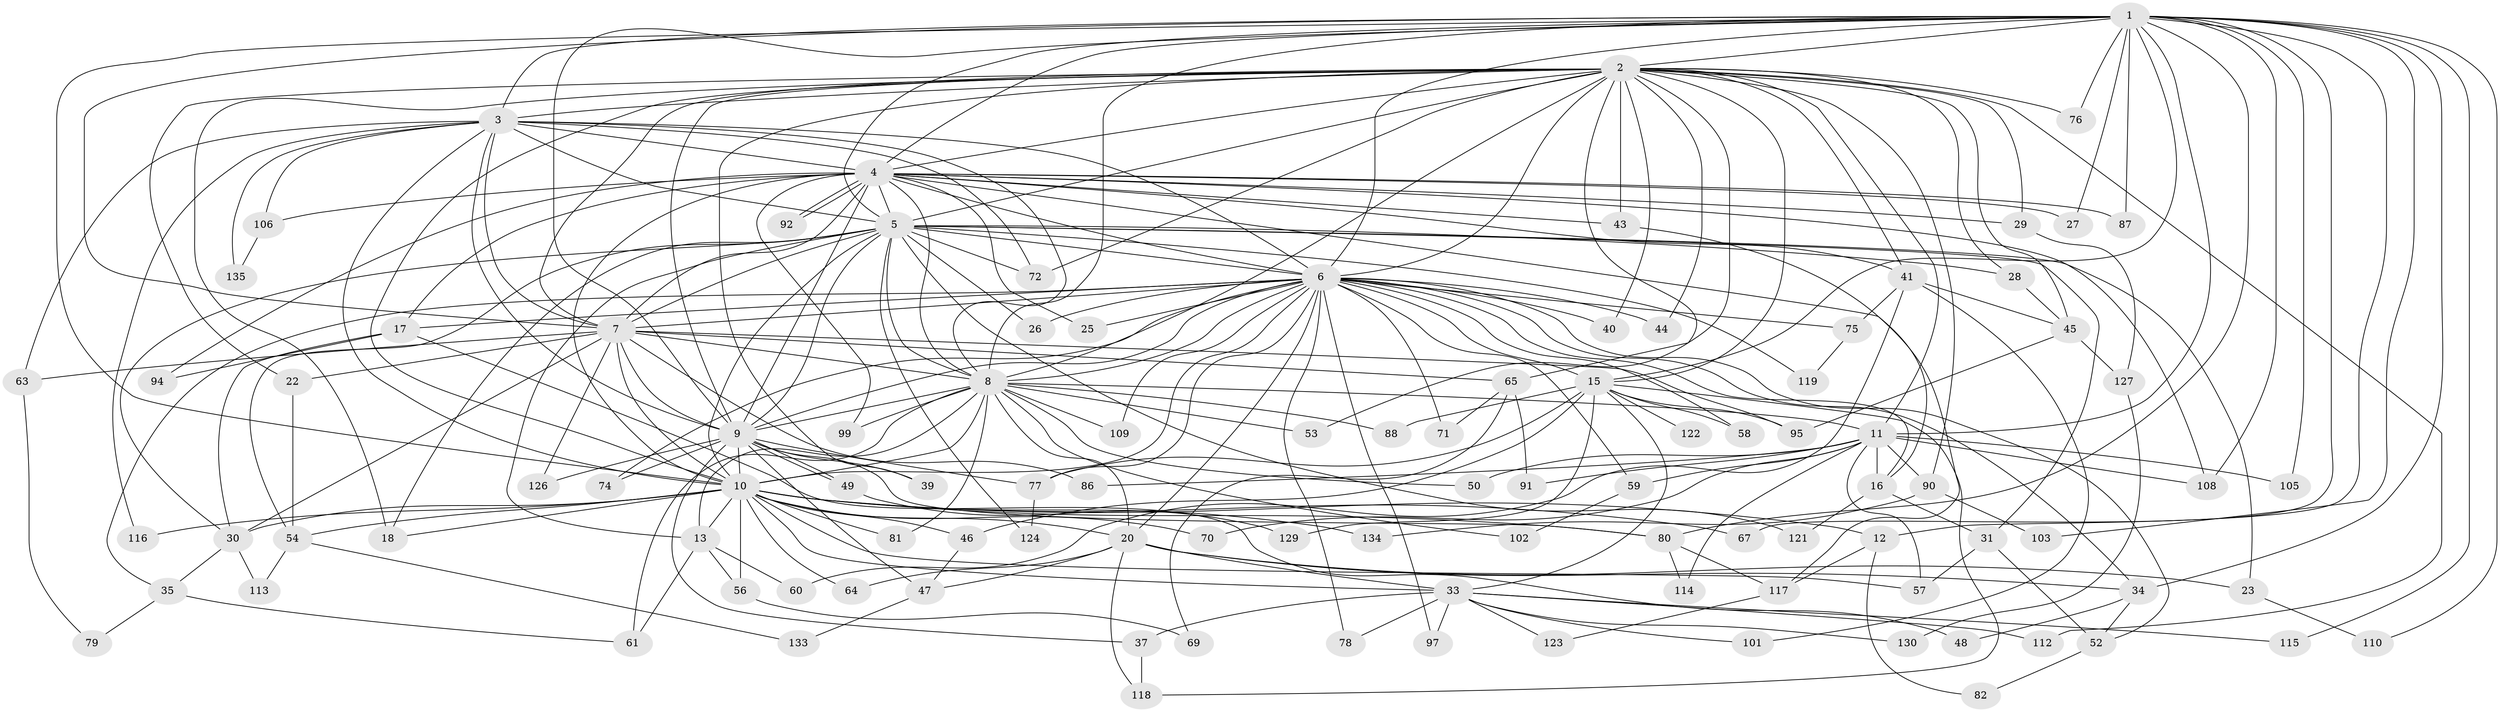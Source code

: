 // Generated by graph-tools (version 1.1) at 2025/23/03/03/25 07:23:44]
// undirected, 105 vertices, 257 edges
graph export_dot {
graph [start="1"]
  node [color=gray90,style=filled];
  1 [super="+131"];
  2 [super="+19"];
  3 [super="+107"];
  4 [super="+98"];
  5 [super="+36"];
  6 [super="+24"];
  7 [super="+132"];
  8 [super="+32"];
  9 [super="+21"];
  10 [super="+42"];
  11 [super="+14"];
  12;
  13 [super="+120"];
  15 [super="+38"];
  16 [super="+93"];
  17;
  18 [super="+51"];
  20;
  22;
  23;
  25;
  26;
  27;
  28;
  29;
  30 [super="+89"];
  31;
  33 [super="+84"];
  34 [super="+68"];
  35 [super="+83"];
  37;
  39;
  40;
  41;
  43;
  44;
  45 [super="+66"];
  46 [super="+55"];
  47 [super="+136"];
  48;
  49;
  50;
  52 [super="+73"];
  53;
  54 [super="+62"];
  56;
  57 [super="+85"];
  58;
  59;
  60;
  61;
  63;
  64;
  65;
  67;
  69;
  70;
  71;
  72 [super="+111"];
  74;
  75;
  76;
  77 [super="+96"];
  78;
  79;
  80 [super="+100"];
  81;
  82;
  86;
  87;
  88;
  90;
  91;
  92;
  94;
  95 [super="+104"];
  97;
  99;
  101;
  102;
  103;
  105;
  106;
  108;
  109;
  110;
  112;
  113;
  114;
  115;
  116;
  117 [super="+128"];
  118 [super="+125"];
  119;
  121;
  122;
  123;
  124;
  126;
  127;
  129;
  130;
  133;
  134;
  135;
  1 -- 2;
  1 -- 3 [weight=2];
  1 -- 4;
  1 -- 5;
  1 -- 6;
  1 -- 7;
  1 -- 8;
  1 -- 9;
  1 -- 10;
  1 -- 12;
  1 -- 27;
  1 -- 34;
  1 -- 67;
  1 -- 76;
  1 -- 80;
  1 -- 87;
  1 -- 103;
  1 -- 105;
  1 -- 110;
  1 -- 115;
  1 -- 108;
  1 -- 15;
  1 -- 11;
  2 -- 3;
  2 -- 4;
  2 -- 5;
  2 -- 6;
  2 -- 7;
  2 -- 8;
  2 -- 9;
  2 -- 10;
  2 -- 11;
  2 -- 15;
  2 -- 22;
  2 -- 28;
  2 -- 29;
  2 -- 39;
  2 -- 40;
  2 -- 45;
  2 -- 53;
  2 -- 65;
  2 -- 72;
  2 -- 76;
  2 -- 90;
  2 -- 112;
  2 -- 41;
  2 -- 43;
  2 -- 44;
  2 -- 18;
  3 -- 4;
  3 -- 5;
  3 -- 6;
  3 -- 7;
  3 -- 8;
  3 -- 9;
  3 -- 10;
  3 -- 63;
  3 -- 106;
  3 -- 116;
  3 -- 135;
  3 -- 72;
  4 -- 5;
  4 -- 6;
  4 -- 7;
  4 -- 8;
  4 -- 9;
  4 -- 10 [weight=2];
  4 -- 17;
  4 -- 25;
  4 -- 27;
  4 -- 29;
  4 -- 41;
  4 -- 43;
  4 -- 87;
  4 -- 92;
  4 -- 92;
  4 -- 94;
  4 -- 99;
  4 -- 106;
  4 -- 108;
  4 -- 16;
  5 -- 6;
  5 -- 7;
  5 -- 8;
  5 -- 9;
  5 -- 10 [weight=2];
  5 -- 18;
  5 -- 23;
  5 -- 26;
  5 -- 28;
  5 -- 31;
  5 -- 72;
  5 -- 119;
  5 -- 121;
  5 -- 124;
  5 -- 54;
  5 -- 30;
  5 -- 13;
  6 -- 7;
  6 -- 8;
  6 -- 9;
  6 -- 10;
  6 -- 15;
  6 -- 17;
  6 -- 20;
  6 -- 25;
  6 -- 26;
  6 -- 34;
  6 -- 35;
  6 -- 40;
  6 -- 44;
  6 -- 52;
  6 -- 58;
  6 -- 59;
  6 -- 71;
  6 -- 74;
  6 -- 75;
  6 -- 77;
  6 -- 78;
  6 -- 97;
  6 -- 109;
  6 -- 16;
  7 -- 8;
  7 -- 9;
  7 -- 10;
  7 -- 22;
  7 -- 63;
  7 -- 65;
  7 -- 86;
  7 -- 126;
  7 -- 30;
  7 -- 95;
  8 -- 9;
  8 -- 10;
  8 -- 11;
  8 -- 13;
  8 -- 50;
  8 -- 53;
  8 -- 61;
  8 -- 81;
  8 -- 88;
  8 -- 99;
  8 -- 102;
  8 -- 109;
  8 -- 20;
  9 -- 10;
  9 -- 37;
  9 -- 39;
  9 -- 47;
  9 -- 49;
  9 -- 49;
  9 -- 74;
  9 -- 80;
  9 -- 126;
  9 -- 77;
  10 -- 12;
  10 -- 13;
  10 -- 18;
  10 -- 20;
  10 -- 30;
  10 -- 33;
  10 -- 54;
  10 -- 56;
  10 -- 57;
  10 -- 64;
  10 -- 67;
  10 -- 70;
  10 -- 81;
  10 -- 116;
  10 -- 134;
  10 -- 80;
  10 -- 46;
  11 -- 16 [weight=2];
  11 -- 59;
  11 -- 91;
  11 -- 105;
  11 -- 70;
  11 -- 108;
  11 -- 50;
  11 -- 114;
  11 -- 86;
  11 -- 57;
  11 -- 90;
  12 -- 82;
  12 -- 117;
  13 -- 56;
  13 -- 60;
  13 -- 61;
  15 -- 46 [weight=2];
  15 -- 58;
  15 -- 88;
  15 -- 95;
  15 -- 122 [weight=2];
  15 -- 129;
  15 -- 77;
  15 -- 33;
  15 -- 118;
  16 -- 31;
  16 -- 121;
  17 -- 30;
  17 -- 48;
  17 -- 94;
  20 -- 23;
  20 -- 33;
  20 -- 47;
  20 -- 64;
  20 -- 118;
  20 -- 34;
  22 -- 54;
  23 -- 110;
  28 -- 45;
  29 -- 127;
  30 -- 35;
  30 -- 113;
  31 -- 57;
  31 -- 52;
  33 -- 37;
  33 -- 78;
  33 -- 97;
  33 -- 101;
  33 -- 112;
  33 -- 115;
  33 -- 123;
  33 -- 130;
  34 -- 48;
  34 -- 52;
  35 -- 79;
  35 -- 61;
  37 -- 118;
  41 -- 45;
  41 -- 60;
  41 -- 75;
  41 -- 101;
  43 -- 117;
  45 -- 95;
  45 -- 127;
  46 -- 47;
  47 -- 133;
  49 -- 129;
  52 -- 82;
  54 -- 133;
  54 -- 113;
  56 -- 69;
  59 -- 102;
  63 -- 79;
  65 -- 69;
  65 -- 71;
  65 -- 91;
  75 -- 119;
  77 -- 124;
  80 -- 117;
  80 -- 114;
  90 -- 103;
  90 -- 134;
  106 -- 135;
  117 -- 123;
  127 -- 130;
}
